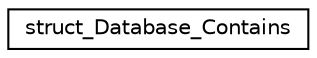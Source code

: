 digraph "Graphe hiérarchique des classes"
{
  edge [fontname="Helvetica",fontsize="10",labelfontname="Helvetica",labelfontsize="10"];
  node [fontname="Helvetica",fontsize="10",shape=record];
  rankdir="LR";
  Node1 [label="struct_Database_Contains",height=0.2,width=0.4,color="black", fillcolor="white", style="filled",URL="$structstruct___database___contains.html",tooltip="Structure de donnée de l&#39;application LC, utilisée pour l&#39;enregistrement et lectures des fichiers de s..."];
}
